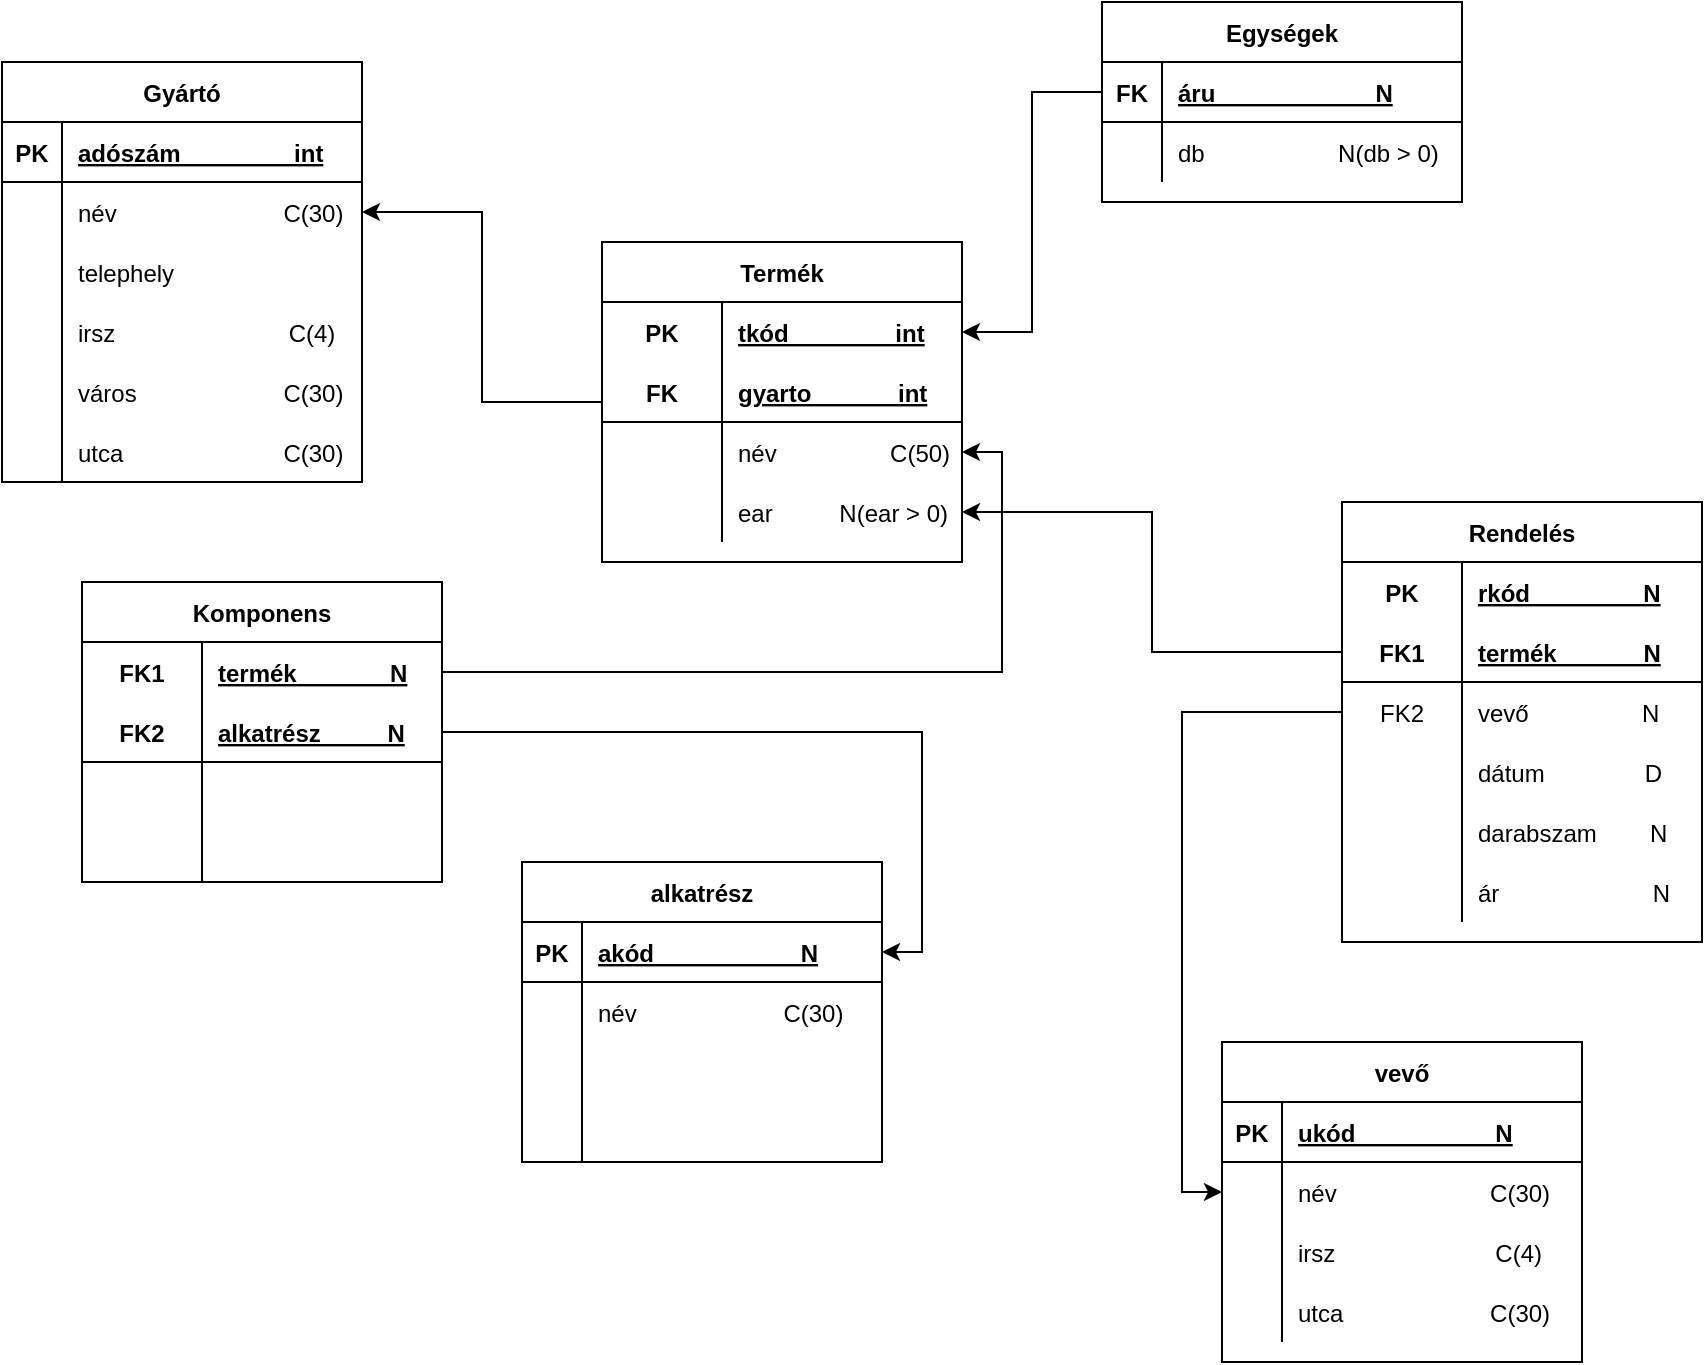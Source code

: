 <mxfile version="20.3.7" type="device"><diagram id="fRKdTu_Y4fe8S0LxyzYd" name="1 oldal"><mxGraphModel dx="1221" dy="654" grid="1" gridSize="10" guides="1" tooltips="1" connect="1" arrows="1" fold="1" page="1" pageScale="1" pageWidth="827" pageHeight="1169" math="0" shadow="0"><root><mxCell id="0"/><mxCell id="1" parent="0"/><mxCell id="YbWFM3mJdjPMVkscQBOt-81" style="edgeStyle=orthogonalEdgeStyle;rounded=0;orthogonalLoop=1;jettySize=auto;html=1;entryX=1;entryY=0.5;entryDx=0;entryDy=0;" edge="1" parent="1" source="YbWFM3mJdjPMVkscQBOt-14" target="YbWFM3mJdjPMVkscQBOt-60"><mxGeometry relative="1" as="geometry"/></mxCell><mxCell id="YbWFM3mJdjPMVkscQBOt-14" value="Termék" style="shape=table;startSize=30;container=1;collapsible=1;childLayout=tableLayout;fixedRows=1;rowLines=0;fontStyle=1;align=center;resizeLast=1;" vertex="1" parent="1"><mxGeometry x="380" y="160" width="180" height="160" as="geometry"/></mxCell><mxCell id="YbWFM3mJdjPMVkscQBOt-15" value="" style="shape=tableRow;horizontal=0;startSize=0;swimlaneHead=0;swimlaneBody=0;fillColor=none;collapsible=0;dropTarget=0;points=[[0,0.5],[1,0.5]];portConstraint=eastwest;top=0;left=0;right=0;bottom=0;" vertex="1" parent="YbWFM3mJdjPMVkscQBOt-14"><mxGeometry y="30" width="180" height="30" as="geometry"/></mxCell><mxCell id="YbWFM3mJdjPMVkscQBOt-16" value="PK" style="shape=partialRectangle;connectable=0;fillColor=none;top=0;left=0;bottom=0;right=0;fontStyle=1;overflow=hidden;" vertex="1" parent="YbWFM3mJdjPMVkscQBOt-15"><mxGeometry width="60" height="30" as="geometry"><mxRectangle width="60" height="30" as="alternateBounds"/></mxGeometry></mxCell><mxCell id="YbWFM3mJdjPMVkscQBOt-17" value="tkód                int" style="shape=partialRectangle;connectable=0;fillColor=none;top=0;left=0;bottom=0;right=0;align=left;spacingLeft=6;fontStyle=5;overflow=hidden;" vertex="1" parent="YbWFM3mJdjPMVkscQBOt-15"><mxGeometry x="60" width="120" height="30" as="geometry"><mxRectangle width="120" height="30" as="alternateBounds"/></mxGeometry></mxCell><mxCell id="YbWFM3mJdjPMVkscQBOt-18" value="" style="shape=tableRow;horizontal=0;startSize=0;swimlaneHead=0;swimlaneBody=0;fillColor=none;collapsible=0;dropTarget=0;points=[[0,0.5],[1,0.5]];portConstraint=eastwest;top=0;left=0;right=0;bottom=1;" vertex="1" parent="YbWFM3mJdjPMVkscQBOt-14"><mxGeometry y="60" width="180" height="30" as="geometry"/></mxCell><mxCell id="YbWFM3mJdjPMVkscQBOt-19" value="FK" style="shape=partialRectangle;connectable=0;fillColor=none;top=0;left=0;bottom=0;right=0;fontStyle=1;overflow=hidden;" vertex="1" parent="YbWFM3mJdjPMVkscQBOt-18"><mxGeometry width="60" height="30" as="geometry"><mxRectangle width="60" height="30" as="alternateBounds"/></mxGeometry></mxCell><mxCell id="YbWFM3mJdjPMVkscQBOt-20" value="gyarto             int" style="shape=partialRectangle;connectable=0;fillColor=none;top=0;left=0;bottom=0;right=0;align=left;spacingLeft=6;fontStyle=5;overflow=hidden;" vertex="1" parent="YbWFM3mJdjPMVkscQBOt-18"><mxGeometry x="60" width="120" height="30" as="geometry"><mxRectangle width="120" height="30" as="alternateBounds"/></mxGeometry></mxCell><mxCell id="YbWFM3mJdjPMVkscQBOt-21" value="" style="shape=tableRow;horizontal=0;startSize=0;swimlaneHead=0;swimlaneBody=0;fillColor=none;collapsible=0;dropTarget=0;points=[[0,0.5],[1,0.5]];portConstraint=eastwest;top=0;left=0;right=0;bottom=0;" vertex="1" parent="YbWFM3mJdjPMVkscQBOt-14"><mxGeometry y="90" width="180" height="30" as="geometry"/></mxCell><mxCell id="YbWFM3mJdjPMVkscQBOt-22" value="" style="shape=partialRectangle;connectable=0;fillColor=none;top=0;left=0;bottom=0;right=0;editable=1;overflow=hidden;" vertex="1" parent="YbWFM3mJdjPMVkscQBOt-21"><mxGeometry width="60" height="30" as="geometry"><mxRectangle width="60" height="30" as="alternateBounds"/></mxGeometry></mxCell><mxCell id="YbWFM3mJdjPMVkscQBOt-23" value="név                 C(50)" style="shape=partialRectangle;connectable=0;fillColor=none;top=0;left=0;bottom=0;right=0;align=left;spacingLeft=6;overflow=hidden;" vertex="1" parent="YbWFM3mJdjPMVkscQBOt-21"><mxGeometry x="60" width="120" height="30" as="geometry"><mxRectangle width="120" height="30" as="alternateBounds"/></mxGeometry></mxCell><mxCell id="YbWFM3mJdjPMVkscQBOt-24" value="" style="shape=tableRow;horizontal=0;startSize=0;swimlaneHead=0;swimlaneBody=0;fillColor=none;collapsible=0;dropTarget=0;points=[[0,0.5],[1,0.5]];portConstraint=eastwest;top=0;left=0;right=0;bottom=0;" vertex="1" parent="YbWFM3mJdjPMVkscQBOt-14"><mxGeometry y="120" width="180" height="30" as="geometry"/></mxCell><mxCell id="YbWFM3mJdjPMVkscQBOt-25" value="" style="shape=partialRectangle;connectable=0;fillColor=none;top=0;left=0;bottom=0;right=0;editable=1;overflow=hidden;" vertex="1" parent="YbWFM3mJdjPMVkscQBOt-24"><mxGeometry width="60" height="30" as="geometry"><mxRectangle width="60" height="30" as="alternateBounds"/></mxGeometry></mxCell><mxCell id="YbWFM3mJdjPMVkscQBOt-26" value="ear          N(ear &gt; 0)" style="shape=partialRectangle;connectable=0;fillColor=none;top=0;left=0;bottom=0;right=0;align=left;spacingLeft=6;overflow=hidden;" vertex="1" parent="YbWFM3mJdjPMVkscQBOt-24"><mxGeometry x="60" width="120" height="30" as="geometry"><mxRectangle width="120" height="30" as="alternateBounds"/></mxGeometry></mxCell><mxCell id="YbWFM3mJdjPMVkscQBOt-40" value="Egységek" style="shape=table;startSize=30;container=1;collapsible=1;childLayout=tableLayout;fixedRows=1;rowLines=0;fontStyle=1;align=center;resizeLast=1;" vertex="1" parent="1"><mxGeometry x="630" y="40" width="180" height="100" as="geometry"/></mxCell><mxCell id="YbWFM3mJdjPMVkscQBOt-41" value="" style="shape=tableRow;horizontal=0;startSize=0;swimlaneHead=0;swimlaneBody=0;fillColor=none;collapsible=0;dropTarget=0;points=[[0,0.5],[1,0.5]];portConstraint=eastwest;top=0;left=0;right=0;bottom=1;" vertex="1" parent="YbWFM3mJdjPMVkscQBOt-40"><mxGeometry y="30" width="180" height="30" as="geometry"/></mxCell><mxCell id="YbWFM3mJdjPMVkscQBOt-42" value="FK" style="shape=partialRectangle;connectable=0;fillColor=none;top=0;left=0;bottom=0;right=0;fontStyle=1;overflow=hidden;" vertex="1" parent="YbWFM3mJdjPMVkscQBOt-41"><mxGeometry width="30" height="30" as="geometry"><mxRectangle width="30" height="30" as="alternateBounds"/></mxGeometry></mxCell><mxCell id="YbWFM3mJdjPMVkscQBOt-43" value="áru                        N" style="shape=partialRectangle;connectable=0;fillColor=none;top=0;left=0;bottom=0;right=0;align=left;spacingLeft=6;fontStyle=5;overflow=hidden;" vertex="1" parent="YbWFM3mJdjPMVkscQBOt-41"><mxGeometry x="30" width="150" height="30" as="geometry"><mxRectangle width="150" height="30" as="alternateBounds"/></mxGeometry></mxCell><mxCell id="YbWFM3mJdjPMVkscQBOt-44" value="" style="shape=tableRow;horizontal=0;startSize=0;swimlaneHead=0;swimlaneBody=0;fillColor=none;collapsible=0;dropTarget=0;points=[[0,0.5],[1,0.5]];portConstraint=eastwest;top=0;left=0;right=0;bottom=0;" vertex="1" parent="YbWFM3mJdjPMVkscQBOt-40"><mxGeometry y="60" width="180" height="30" as="geometry"/></mxCell><mxCell id="YbWFM3mJdjPMVkscQBOt-45" value="" style="shape=partialRectangle;connectable=0;fillColor=none;top=0;left=0;bottom=0;right=0;editable=1;overflow=hidden;" vertex="1" parent="YbWFM3mJdjPMVkscQBOt-44"><mxGeometry width="30" height="30" as="geometry"><mxRectangle width="30" height="30" as="alternateBounds"/></mxGeometry></mxCell><mxCell id="YbWFM3mJdjPMVkscQBOt-46" value="db                    N(db &gt; 0)" style="shape=partialRectangle;connectable=0;fillColor=none;top=0;left=0;bottom=0;right=0;align=left;spacingLeft=6;overflow=hidden;" vertex="1" parent="YbWFM3mJdjPMVkscQBOt-44"><mxGeometry x="30" width="150" height="30" as="geometry"><mxRectangle width="150" height="30" as="alternateBounds"/></mxGeometry></mxCell><mxCell id="YbWFM3mJdjPMVkscQBOt-55" style="edgeStyle=orthogonalEdgeStyle;rounded=0;orthogonalLoop=1;jettySize=auto;html=1;entryX=1;entryY=0.5;entryDx=0;entryDy=0;" edge="1" parent="1" source="YbWFM3mJdjPMVkscQBOt-41" target="YbWFM3mJdjPMVkscQBOt-15"><mxGeometry relative="1" as="geometry"/></mxCell><mxCell id="YbWFM3mJdjPMVkscQBOt-56" value="Gyártó" style="shape=table;startSize=30;container=1;collapsible=1;childLayout=tableLayout;fixedRows=1;rowLines=0;fontStyle=1;align=center;resizeLast=1;" vertex="1" parent="1"><mxGeometry x="80" y="70" width="180" height="210" as="geometry"/></mxCell><mxCell id="YbWFM3mJdjPMVkscQBOt-57" value="" style="shape=tableRow;horizontal=0;startSize=0;swimlaneHead=0;swimlaneBody=0;fillColor=none;collapsible=0;dropTarget=0;points=[[0,0.5],[1,0.5]];portConstraint=eastwest;top=0;left=0;right=0;bottom=1;" vertex="1" parent="YbWFM3mJdjPMVkscQBOt-56"><mxGeometry y="30" width="180" height="30" as="geometry"/></mxCell><mxCell id="YbWFM3mJdjPMVkscQBOt-58" value="PK" style="shape=partialRectangle;connectable=0;fillColor=none;top=0;left=0;bottom=0;right=0;fontStyle=1;overflow=hidden;" vertex="1" parent="YbWFM3mJdjPMVkscQBOt-57"><mxGeometry width="30" height="30" as="geometry"><mxRectangle width="30" height="30" as="alternateBounds"/></mxGeometry></mxCell><mxCell id="YbWFM3mJdjPMVkscQBOt-59" value="adószám                 int" style="shape=partialRectangle;connectable=0;fillColor=none;top=0;left=0;bottom=0;right=0;align=left;spacingLeft=6;fontStyle=5;overflow=hidden;" vertex="1" parent="YbWFM3mJdjPMVkscQBOt-57"><mxGeometry x="30" width="150" height="30" as="geometry"><mxRectangle width="150" height="30" as="alternateBounds"/></mxGeometry></mxCell><mxCell id="YbWFM3mJdjPMVkscQBOt-60" value="" style="shape=tableRow;horizontal=0;startSize=0;swimlaneHead=0;swimlaneBody=0;fillColor=none;collapsible=0;dropTarget=0;points=[[0,0.5],[1,0.5]];portConstraint=eastwest;top=0;left=0;right=0;bottom=0;" vertex="1" parent="YbWFM3mJdjPMVkscQBOt-56"><mxGeometry y="60" width="180" height="30" as="geometry"/></mxCell><mxCell id="YbWFM3mJdjPMVkscQBOt-61" value="" style="shape=partialRectangle;connectable=0;fillColor=none;top=0;left=0;bottom=0;right=0;editable=1;overflow=hidden;" vertex="1" parent="YbWFM3mJdjPMVkscQBOt-60"><mxGeometry width="30" height="30" as="geometry"><mxRectangle width="30" height="30" as="alternateBounds"/></mxGeometry></mxCell><mxCell id="YbWFM3mJdjPMVkscQBOt-62" value="név                         C(30)" style="shape=partialRectangle;connectable=0;fillColor=none;top=0;left=0;bottom=0;right=0;align=left;spacingLeft=6;overflow=hidden;" vertex="1" parent="YbWFM3mJdjPMVkscQBOt-60"><mxGeometry x="30" width="150" height="30" as="geometry"><mxRectangle width="150" height="30" as="alternateBounds"/></mxGeometry></mxCell><mxCell id="YbWFM3mJdjPMVkscQBOt-63" value="" style="shape=tableRow;horizontal=0;startSize=0;swimlaneHead=0;swimlaneBody=0;fillColor=none;collapsible=0;dropTarget=0;points=[[0,0.5],[1,0.5]];portConstraint=eastwest;top=0;left=0;right=0;bottom=0;" vertex="1" parent="YbWFM3mJdjPMVkscQBOt-56"><mxGeometry y="90" width="180" height="30" as="geometry"/></mxCell><mxCell id="YbWFM3mJdjPMVkscQBOt-64" value="" style="shape=partialRectangle;connectable=0;fillColor=none;top=0;left=0;bottom=0;right=0;editable=1;overflow=hidden;" vertex="1" parent="YbWFM3mJdjPMVkscQBOt-63"><mxGeometry width="30" height="30" as="geometry"><mxRectangle width="30" height="30" as="alternateBounds"/></mxGeometry></mxCell><mxCell id="YbWFM3mJdjPMVkscQBOt-65" value="telephely" style="shape=partialRectangle;connectable=0;fillColor=none;top=0;left=0;bottom=0;right=0;align=left;spacingLeft=6;overflow=hidden;" vertex="1" parent="YbWFM3mJdjPMVkscQBOt-63"><mxGeometry x="30" width="150" height="30" as="geometry"><mxRectangle width="150" height="30" as="alternateBounds"/></mxGeometry></mxCell><mxCell id="YbWFM3mJdjPMVkscQBOt-66" value="" style="shape=tableRow;horizontal=0;startSize=0;swimlaneHead=0;swimlaneBody=0;fillColor=none;collapsible=0;dropTarget=0;points=[[0,0.5],[1,0.5]];portConstraint=eastwest;top=0;left=0;right=0;bottom=0;" vertex="1" parent="YbWFM3mJdjPMVkscQBOt-56"><mxGeometry y="120" width="180" height="30" as="geometry"/></mxCell><mxCell id="YbWFM3mJdjPMVkscQBOt-67" value="" style="shape=partialRectangle;connectable=0;fillColor=none;top=0;left=0;bottom=0;right=0;editable=1;overflow=hidden;" vertex="1" parent="YbWFM3mJdjPMVkscQBOt-66"><mxGeometry width="30" height="30" as="geometry"><mxRectangle width="30" height="30" as="alternateBounds"/></mxGeometry></mxCell><mxCell id="YbWFM3mJdjPMVkscQBOt-68" value="irsz                          C(4)" style="shape=partialRectangle;connectable=0;fillColor=none;top=0;left=0;bottom=0;right=0;align=left;spacingLeft=6;overflow=hidden;" vertex="1" parent="YbWFM3mJdjPMVkscQBOt-66"><mxGeometry x="30" width="150" height="30" as="geometry"><mxRectangle width="150" height="30" as="alternateBounds"/></mxGeometry></mxCell><mxCell id="YbWFM3mJdjPMVkscQBOt-74" value="" style="shape=tableRow;horizontal=0;startSize=0;swimlaneHead=0;swimlaneBody=0;fillColor=none;collapsible=0;dropTarget=0;points=[[0,0.5],[1,0.5]];portConstraint=eastwest;top=0;left=0;right=0;bottom=0;" vertex="1" parent="YbWFM3mJdjPMVkscQBOt-56"><mxGeometry y="150" width="180" height="30" as="geometry"/></mxCell><mxCell id="YbWFM3mJdjPMVkscQBOt-75" value="" style="shape=partialRectangle;connectable=0;fillColor=none;top=0;left=0;bottom=0;right=0;editable=1;overflow=hidden;" vertex="1" parent="YbWFM3mJdjPMVkscQBOt-74"><mxGeometry width="30" height="30" as="geometry"><mxRectangle width="30" height="30" as="alternateBounds"/></mxGeometry></mxCell><mxCell id="YbWFM3mJdjPMVkscQBOt-76" value="város                      C(30)" style="shape=partialRectangle;connectable=0;fillColor=none;top=0;left=0;bottom=0;right=0;align=left;spacingLeft=6;overflow=hidden;" vertex="1" parent="YbWFM3mJdjPMVkscQBOt-74"><mxGeometry x="30" width="150" height="30" as="geometry"><mxRectangle width="150" height="30" as="alternateBounds"/></mxGeometry></mxCell><mxCell id="YbWFM3mJdjPMVkscQBOt-78" value="" style="shape=tableRow;horizontal=0;startSize=0;swimlaneHead=0;swimlaneBody=0;fillColor=none;collapsible=0;dropTarget=0;points=[[0,0.5],[1,0.5]];portConstraint=eastwest;top=0;left=0;right=0;bottom=0;" vertex="1" parent="YbWFM3mJdjPMVkscQBOt-56"><mxGeometry y="180" width="180" height="30" as="geometry"/></mxCell><mxCell id="YbWFM3mJdjPMVkscQBOt-79" value="" style="shape=partialRectangle;connectable=0;fillColor=none;top=0;left=0;bottom=0;right=0;editable=1;overflow=hidden;" vertex="1" parent="YbWFM3mJdjPMVkscQBOt-78"><mxGeometry width="30" height="30" as="geometry"><mxRectangle width="30" height="30" as="alternateBounds"/></mxGeometry></mxCell><mxCell id="YbWFM3mJdjPMVkscQBOt-80" value="utca                        C(30)" style="shape=partialRectangle;connectable=0;fillColor=none;top=0;left=0;bottom=0;right=0;align=left;spacingLeft=6;overflow=hidden;" vertex="1" parent="YbWFM3mJdjPMVkscQBOt-78"><mxGeometry x="30" width="150" height="30" as="geometry"><mxRectangle width="150" height="30" as="alternateBounds"/></mxGeometry></mxCell><mxCell id="YbWFM3mJdjPMVkscQBOt-82" value="Rendelés" style="shape=table;startSize=30;container=1;collapsible=1;childLayout=tableLayout;fixedRows=1;rowLines=0;fontStyle=1;align=center;resizeLast=1;" vertex="1" parent="1"><mxGeometry x="750" y="290" width="180" height="220" as="geometry"/></mxCell><mxCell id="YbWFM3mJdjPMVkscQBOt-83" value="" style="shape=tableRow;horizontal=0;startSize=0;swimlaneHead=0;swimlaneBody=0;fillColor=none;collapsible=0;dropTarget=0;points=[[0,0.5],[1,0.5]];portConstraint=eastwest;top=0;left=0;right=0;bottom=0;" vertex="1" parent="YbWFM3mJdjPMVkscQBOt-82"><mxGeometry y="30" width="180" height="30" as="geometry"/></mxCell><mxCell id="YbWFM3mJdjPMVkscQBOt-84" value="PK" style="shape=partialRectangle;connectable=0;fillColor=none;top=0;left=0;bottom=0;right=0;fontStyle=1;overflow=hidden;" vertex="1" parent="YbWFM3mJdjPMVkscQBOt-83"><mxGeometry width="60" height="30" as="geometry"><mxRectangle width="60" height="30" as="alternateBounds"/></mxGeometry></mxCell><mxCell id="YbWFM3mJdjPMVkscQBOt-85" value="rkód                 N" style="shape=partialRectangle;connectable=0;fillColor=none;top=0;left=0;bottom=0;right=0;align=left;spacingLeft=6;fontStyle=5;overflow=hidden;" vertex="1" parent="YbWFM3mJdjPMVkscQBOt-83"><mxGeometry x="60" width="120" height="30" as="geometry"><mxRectangle width="120" height="30" as="alternateBounds"/></mxGeometry></mxCell><mxCell id="YbWFM3mJdjPMVkscQBOt-86" value="" style="shape=tableRow;horizontal=0;startSize=0;swimlaneHead=0;swimlaneBody=0;fillColor=none;collapsible=0;dropTarget=0;points=[[0,0.5],[1,0.5]];portConstraint=eastwest;top=0;left=0;right=0;bottom=1;" vertex="1" parent="YbWFM3mJdjPMVkscQBOt-82"><mxGeometry y="60" width="180" height="30" as="geometry"/></mxCell><mxCell id="YbWFM3mJdjPMVkscQBOt-87" value="FK1" style="shape=partialRectangle;connectable=0;fillColor=none;top=0;left=0;bottom=0;right=0;fontStyle=1;overflow=hidden;" vertex="1" parent="YbWFM3mJdjPMVkscQBOt-86"><mxGeometry width="60" height="30" as="geometry"><mxRectangle width="60" height="30" as="alternateBounds"/></mxGeometry></mxCell><mxCell id="YbWFM3mJdjPMVkscQBOt-88" value="termék             N" style="shape=partialRectangle;connectable=0;fillColor=none;top=0;left=0;bottom=0;right=0;align=left;spacingLeft=6;fontStyle=5;overflow=hidden;" vertex="1" parent="YbWFM3mJdjPMVkscQBOt-86"><mxGeometry x="60" width="120" height="30" as="geometry"><mxRectangle width="120" height="30" as="alternateBounds"/></mxGeometry></mxCell><mxCell id="YbWFM3mJdjPMVkscQBOt-96" value="" style="shape=tableRow;horizontal=0;startSize=0;swimlaneHead=0;swimlaneBody=0;fillColor=none;collapsible=0;dropTarget=0;points=[[0,0.5],[1,0.5]];portConstraint=eastwest;top=0;left=0;right=0;bottom=0;" vertex="1" parent="YbWFM3mJdjPMVkscQBOt-82"><mxGeometry y="90" width="180" height="30" as="geometry"/></mxCell><mxCell id="YbWFM3mJdjPMVkscQBOt-97" value="FK2" style="shape=partialRectangle;connectable=0;fillColor=none;top=0;left=0;bottom=0;right=0;fontStyle=0;overflow=hidden;" vertex="1" parent="YbWFM3mJdjPMVkscQBOt-96"><mxGeometry width="60" height="30" as="geometry"><mxRectangle width="60" height="30" as="alternateBounds"/></mxGeometry></mxCell><mxCell id="YbWFM3mJdjPMVkscQBOt-98" value="vevő                 N" style="shape=partialRectangle;connectable=0;fillColor=none;top=0;left=0;bottom=0;right=0;align=left;spacingLeft=6;fontStyle=0;overflow=hidden;" vertex="1" parent="YbWFM3mJdjPMVkscQBOt-96"><mxGeometry x="60" width="120" height="30" as="geometry"><mxRectangle width="120" height="30" as="alternateBounds"/></mxGeometry></mxCell><mxCell id="YbWFM3mJdjPMVkscQBOt-89" value="" style="shape=tableRow;horizontal=0;startSize=0;swimlaneHead=0;swimlaneBody=0;fillColor=none;collapsible=0;dropTarget=0;points=[[0,0.5],[1,0.5]];portConstraint=eastwest;top=0;left=0;right=0;bottom=0;" vertex="1" parent="YbWFM3mJdjPMVkscQBOt-82"><mxGeometry y="120" width="180" height="30" as="geometry"/></mxCell><mxCell id="YbWFM3mJdjPMVkscQBOt-90" value="" style="shape=partialRectangle;connectable=0;fillColor=none;top=0;left=0;bottom=0;right=0;editable=1;overflow=hidden;" vertex="1" parent="YbWFM3mJdjPMVkscQBOt-89"><mxGeometry width="60" height="30" as="geometry"><mxRectangle width="60" height="30" as="alternateBounds"/></mxGeometry></mxCell><mxCell id="YbWFM3mJdjPMVkscQBOt-91" value="dátum               D" style="shape=partialRectangle;connectable=0;fillColor=none;top=0;left=0;bottom=0;right=0;align=left;spacingLeft=6;overflow=hidden;" vertex="1" parent="YbWFM3mJdjPMVkscQBOt-89"><mxGeometry x="60" width="120" height="30" as="geometry"><mxRectangle width="120" height="30" as="alternateBounds"/></mxGeometry></mxCell><mxCell id="YbWFM3mJdjPMVkscQBOt-92" value="" style="shape=tableRow;horizontal=0;startSize=0;swimlaneHead=0;swimlaneBody=0;fillColor=none;collapsible=0;dropTarget=0;points=[[0,0.5],[1,0.5]];portConstraint=eastwest;top=0;left=0;right=0;bottom=0;" vertex="1" parent="YbWFM3mJdjPMVkscQBOt-82"><mxGeometry y="150" width="180" height="30" as="geometry"/></mxCell><mxCell id="YbWFM3mJdjPMVkscQBOt-93" value="" style="shape=partialRectangle;connectable=0;fillColor=none;top=0;left=0;bottom=0;right=0;editable=1;overflow=hidden;" vertex="1" parent="YbWFM3mJdjPMVkscQBOt-92"><mxGeometry width="60" height="30" as="geometry"><mxRectangle width="60" height="30" as="alternateBounds"/></mxGeometry></mxCell><mxCell id="YbWFM3mJdjPMVkscQBOt-94" value="darabszam        N" style="shape=partialRectangle;connectable=0;fillColor=none;top=0;left=0;bottom=0;right=0;align=left;spacingLeft=6;overflow=hidden;" vertex="1" parent="YbWFM3mJdjPMVkscQBOt-92"><mxGeometry x="60" width="120" height="30" as="geometry"><mxRectangle width="120" height="30" as="alternateBounds"/></mxGeometry></mxCell><mxCell id="YbWFM3mJdjPMVkscQBOt-100" value="" style="shape=tableRow;horizontal=0;startSize=0;swimlaneHead=0;swimlaneBody=0;fillColor=none;collapsible=0;dropTarget=0;points=[[0,0.5],[1,0.5]];portConstraint=eastwest;top=0;left=0;right=0;bottom=0;" vertex="1" parent="YbWFM3mJdjPMVkscQBOt-82"><mxGeometry y="180" width="180" height="30" as="geometry"/></mxCell><mxCell id="YbWFM3mJdjPMVkscQBOt-101" value="" style="shape=partialRectangle;connectable=0;fillColor=none;top=0;left=0;bottom=0;right=0;editable=1;overflow=hidden;" vertex="1" parent="YbWFM3mJdjPMVkscQBOt-100"><mxGeometry width="60" height="30" as="geometry"><mxRectangle width="60" height="30" as="alternateBounds"/></mxGeometry></mxCell><mxCell id="YbWFM3mJdjPMVkscQBOt-102" value="ár                       N" style="shape=partialRectangle;connectable=0;fillColor=none;top=0;left=0;bottom=0;right=0;align=left;spacingLeft=6;overflow=hidden;" vertex="1" parent="YbWFM3mJdjPMVkscQBOt-100"><mxGeometry x="60" width="120" height="30" as="geometry"><mxRectangle width="120" height="30" as="alternateBounds"/></mxGeometry></mxCell><mxCell id="YbWFM3mJdjPMVkscQBOt-103" style="edgeStyle=orthogonalEdgeStyle;rounded=0;orthogonalLoop=1;jettySize=auto;html=1;entryX=1;entryY=0.5;entryDx=0;entryDy=0;" edge="1" parent="1" source="YbWFM3mJdjPMVkscQBOt-86" target="YbWFM3mJdjPMVkscQBOt-24"><mxGeometry relative="1" as="geometry"/></mxCell><mxCell id="YbWFM3mJdjPMVkscQBOt-104" value="vevő" style="shape=table;startSize=30;container=1;collapsible=1;childLayout=tableLayout;fixedRows=1;rowLines=0;fontStyle=1;align=center;resizeLast=1;" vertex="1" parent="1"><mxGeometry x="690" y="560" width="180" height="160" as="geometry"/></mxCell><mxCell id="YbWFM3mJdjPMVkscQBOt-105" value="" style="shape=tableRow;horizontal=0;startSize=0;swimlaneHead=0;swimlaneBody=0;fillColor=none;collapsible=0;dropTarget=0;points=[[0,0.5],[1,0.5]];portConstraint=eastwest;top=0;left=0;right=0;bottom=1;" vertex="1" parent="YbWFM3mJdjPMVkscQBOt-104"><mxGeometry y="30" width="180" height="30" as="geometry"/></mxCell><mxCell id="YbWFM3mJdjPMVkscQBOt-106" value="PK" style="shape=partialRectangle;connectable=0;fillColor=none;top=0;left=0;bottom=0;right=0;fontStyle=1;overflow=hidden;" vertex="1" parent="YbWFM3mJdjPMVkscQBOt-105"><mxGeometry width="30" height="30" as="geometry"><mxRectangle width="30" height="30" as="alternateBounds"/></mxGeometry></mxCell><mxCell id="YbWFM3mJdjPMVkscQBOt-107" value="ukód                     N" style="shape=partialRectangle;connectable=0;fillColor=none;top=0;left=0;bottom=0;right=0;align=left;spacingLeft=6;fontStyle=5;overflow=hidden;" vertex="1" parent="YbWFM3mJdjPMVkscQBOt-105"><mxGeometry x="30" width="150" height="30" as="geometry"><mxRectangle width="150" height="30" as="alternateBounds"/></mxGeometry></mxCell><mxCell id="YbWFM3mJdjPMVkscQBOt-108" value="" style="shape=tableRow;horizontal=0;startSize=0;swimlaneHead=0;swimlaneBody=0;fillColor=none;collapsible=0;dropTarget=0;points=[[0,0.5],[1,0.5]];portConstraint=eastwest;top=0;left=0;right=0;bottom=0;" vertex="1" parent="YbWFM3mJdjPMVkscQBOt-104"><mxGeometry y="60" width="180" height="30" as="geometry"/></mxCell><mxCell id="YbWFM3mJdjPMVkscQBOt-109" value="" style="shape=partialRectangle;connectable=0;fillColor=none;top=0;left=0;bottom=0;right=0;editable=1;overflow=hidden;" vertex="1" parent="YbWFM3mJdjPMVkscQBOt-108"><mxGeometry width="30" height="30" as="geometry"><mxRectangle width="30" height="30" as="alternateBounds"/></mxGeometry></mxCell><mxCell id="YbWFM3mJdjPMVkscQBOt-110" value="név                       C(30)" style="shape=partialRectangle;connectable=0;fillColor=none;top=0;left=0;bottom=0;right=0;align=left;spacingLeft=6;overflow=hidden;" vertex="1" parent="YbWFM3mJdjPMVkscQBOt-108"><mxGeometry x="30" width="150" height="30" as="geometry"><mxRectangle width="150" height="30" as="alternateBounds"/></mxGeometry></mxCell><mxCell id="YbWFM3mJdjPMVkscQBOt-111" value="" style="shape=tableRow;horizontal=0;startSize=0;swimlaneHead=0;swimlaneBody=0;fillColor=none;collapsible=0;dropTarget=0;points=[[0,0.5],[1,0.5]];portConstraint=eastwest;top=0;left=0;right=0;bottom=0;" vertex="1" parent="YbWFM3mJdjPMVkscQBOt-104"><mxGeometry y="90" width="180" height="30" as="geometry"/></mxCell><mxCell id="YbWFM3mJdjPMVkscQBOt-112" value="" style="shape=partialRectangle;connectable=0;fillColor=none;top=0;left=0;bottom=0;right=0;editable=1;overflow=hidden;" vertex="1" parent="YbWFM3mJdjPMVkscQBOt-111"><mxGeometry width="30" height="30" as="geometry"><mxRectangle width="30" height="30" as="alternateBounds"/></mxGeometry></mxCell><mxCell id="YbWFM3mJdjPMVkscQBOt-113" value="irsz                        C(4)" style="shape=partialRectangle;connectable=0;fillColor=none;top=0;left=0;bottom=0;right=0;align=left;spacingLeft=6;overflow=hidden;" vertex="1" parent="YbWFM3mJdjPMVkscQBOt-111"><mxGeometry x="30" width="150" height="30" as="geometry"><mxRectangle width="150" height="30" as="alternateBounds"/></mxGeometry></mxCell><mxCell id="YbWFM3mJdjPMVkscQBOt-114" value="" style="shape=tableRow;horizontal=0;startSize=0;swimlaneHead=0;swimlaneBody=0;fillColor=none;collapsible=0;dropTarget=0;points=[[0,0.5],[1,0.5]];portConstraint=eastwest;top=0;left=0;right=0;bottom=0;" vertex="1" parent="YbWFM3mJdjPMVkscQBOt-104"><mxGeometry y="120" width="180" height="30" as="geometry"/></mxCell><mxCell id="YbWFM3mJdjPMVkscQBOt-115" value="" style="shape=partialRectangle;connectable=0;fillColor=none;top=0;left=0;bottom=0;right=0;editable=1;overflow=hidden;" vertex="1" parent="YbWFM3mJdjPMVkscQBOt-114"><mxGeometry width="30" height="30" as="geometry"><mxRectangle width="30" height="30" as="alternateBounds"/></mxGeometry></mxCell><mxCell id="YbWFM3mJdjPMVkscQBOt-116" value="utca                      C(30)" style="shape=partialRectangle;connectable=0;fillColor=none;top=0;left=0;bottom=0;right=0;align=left;spacingLeft=6;overflow=hidden;" vertex="1" parent="YbWFM3mJdjPMVkscQBOt-114"><mxGeometry x="30" width="150" height="30" as="geometry"><mxRectangle width="150" height="30" as="alternateBounds"/></mxGeometry></mxCell><mxCell id="YbWFM3mJdjPMVkscQBOt-117" style="edgeStyle=orthogonalEdgeStyle;rounded=0;orthogonalLoop=1;jettySize=auto;html=1;entryX=0;entryY=0.5;entryDx=0;entryDy=0;" edge="1" parent="1" source="YbWFM3mJdjPMVkscQBOt-96" target="YbWFM3mJdjPMVkscQBOt-108"><mxGeometry relative="1" as="geometry"/></mxCell><mxCell id="YbWFM3mJdjPMVkscQBOt-118" value="alkatrész" style="shape=table;startSize=30;container=1;collapsible=1;childLayout=tableLayout;fixedRows=1;rowLines=0;fontStyle=1;align=center;resizeLast=1;" vertex="1" parent="1"><mxGeometry x="340" y="470" width="180" height="150" as="geometry"/></mxCell><mxCell id="YbWFM3mJdjPMVkscQBOt-119" value="" style="shape=tableRow;horizontal=0;startSize=0;swimlaneHead=0;swimlaneBody=0;fillColor=none;collapsible=0;dropTarget=0;points=[[0,0.5],[1,0.5]];portConstraint=eastwest;top=0;left=0;right=0;bottom=1;" vertex="1" parent="YbWFM3mJdjPMVkscQBOt-118"><mxGeometry y="30" width="180" height="30" as="geometry"/></mxCell><mxCell id="YbWFM3mJdjPMVkscQBOt-120" value="PK" style="shape=partialRectangle;connectable=0;fillColor=none;top=0;left=0;bottom=0;right=0;fontStyle=1;overflow=hidden;" vertex="1" parent="YbWFM3mJdjPMVkscQBOt-119"><mxGeometry width="30" height="30" as="geometry"><mxRectangle width="30" height="30" as="alternateBounds"/></mxGeometry></mxCell><mxCell id="YbWFM3mJdjPMVkscQBOt-121" value="akód                      N" style="shape=partialRectangle;connectable=0;fillColor=none;top=0;left=0;bottom=0;right=0;align=left;spacingLeft=6;fontStyle=5;overflow=hidden;" vertex="1" parent="YbWFM3mJdjPMVkscQBOt-119"><mxGeometry x="30" width="150" height="30" as="geometry"><mxRectangle width="150" height="30" as="alternateBounds"/></mxGeometry></mxCell><mxCell id="YbWFM3mJdjPMVkscQBOt-122" value="" style="shape=tableRow;horizontal=0;startSize=0;swimlaneHead=0;swimlaneBody=0;fillColor=none;collapsible=0;dropTarget=0;points=[[0,0.5],[1,0.5]];portConstraint=eastwest;top=0;left=0;right=0;bottom=0;" vertex="1" parent="YbWFM3mJdjPMVkscQBOt-118"><mxGeometry y="60" width="180" height="30" as="geometry"/></mxCell><mxCell id="YbWFM3mJdjPMVkscQBOt-123" value="" style="shape=partialRectangle;connectable=0;fillColor=none;top=0;left=0;bottom=0;right=0;editable=1;overflow=hidden;" vertex="1" parent="YbWFM3mJdjPMVkscQBOt-122"><mxGeometry width="30" height="30" as="geometry"><mxRectangle width="30" height="30" as="alternateBounds"/></mxGeometry></mxCell><mxCell id="YbWFM3mJdjPMVkscQBOt-124" value="név                      C(30)" style="shape=partialRectangle;connectable=0;fillColor=none;top=0;left=0;bottom=0;right=0;align=left;spacingLeft=6;overflow=hidden;" vertex="1" parent="YbWFM3mJdjPMVkscQBOt-122"><mxGeometry x="30" width="150" height="30" as="geometry"><mxRectangle width="150" height="30" as="alternateBounds"/></mxGeometry></mxCell><mxCell id="YbWFM3mJdjPMVkscQBOt-125" value="" style="shape=tableRow;horizontal=0;startSize=0;swimlaneHead=0;swimlaneBody=0;fillColor=none;collapsible=0;dropTarget=0;points=[[0,0.5],[1,0.5]];portConstraint=eastwest;top=0;left=0;right=0;bottom=0;" vertex="1" parent="YbWFM3mJdjPMVkscQBOt-118"><mxGeometry y="90" width="180" height="30" as="geometry"/></mxCell><mxCell id="YbWFM3mJdjPMVkscQBOt-126" value="" style="shape=partialRectangle;connectable=0;fillColor=none;top=0;left=0;bottom=0;right=0;editable=1;overflow=hidden;" vertex="1" parent="YbWFM3mJdjPMVkscQBOt-125"><mxGeometry width="30" height="30" as="geometry"><mxRectangle width="30" height="30" as="alternateBounds"/></mxGeometry></mxCell><mxCell id="YbWFM3mJdjPMVkscQBOt-127" value="" style="shape=partialRectangle;connectable=0;fillColor=none;top=0;left=0;bottom=0;right=0;align=left;spacingLeft=6;overflow=hidden;" vertex="1" parent="YbWFM3mJdjPMVkscQBOt-125"><mxGeometry x="30" width="150" height="30" as="geometry"><mxRectangle width="150" height="30" as="alternateBounds"/></mxGeometry></mxCell><mxCell id="YbWFM3mJdjPMVkscQBOt-128" value="" style="shape=tableRow;horizontal=0;startSize=0;swimlaneHead=0;swimlaneBody=0;fillColor=none;collapsible=0;dropTarget=0;points=[[0,0.5],[1,0.5]];portConstraint=eastwest;top=0;left=0;right=0;bottom=0;" vertex="1" parent="YbWFM3mJdjPMVkscQBOt-118"><mxGeometry y="120" width="180" height="30" as="geometry"/></mxCell><mxCell id="YbWFM3mJdjPMVkscQBOt-129" value="" style="shape=partialRectangle;connectable=0;fillColor=none;top=0;left=0;bottom=0;right=0;editable=1;overflow=hidden;" vertex="1" parent="YbWFM3mJdjPMVkscQBOt-128"><mxGeometry width="30" height="30" as="geometry"><mxRectangle width="30" height="30" as="alternateBounds"/></mxGeometry></mxCell><mxCell id="YbWFM3mJdjPMVkscQBOt-130" value="" style="shape=partialRectangle;connectable=0;fillColor=none;top=0;left=0;bottom=0;right=0;align=left;spacingLeft=6;overflow=hidden;" vertex="1" parent="YbWFM3mJdjPMVkscQBOt-128"><mxGeometry x="30" width="150" height="30" as="geometry"><mxRectangle width="150" height="30" as="alternateBounds"/></mxGeometry></mxCell><mxCell id="YbWFM3mJdjPMVkscQBOt-157" style="edgeStyle=orthogonalEdgeStyle;rounded=0;orthogonalLoop=1;jettySize=auto;html=1;entryX=1;entryY=0.5;entryDx=0;entryDy=0;exitX=1;exitY=0.5;exitDx=0;exitDy=0;" edge="1" parent="1" source="YbWFM3mJdjPMVkscQBOt-148" target="YbWFM3mJdjPMVkscQBOt-119"><mxGeometry relative="1" as="geometry"/></mxCell><mxCell id="YbWFM3mJdjPMVkscQBOt-144" value="Komponens" style="shape=table;startSize=30;container=1;collapsible=1;childLayout=tableLayout;fixedRows=1;rowLines=0;fontStyle=1;align=center;resizeLast=1;" vertex="1" parent="1"><mxGeometry x="120" y="330" width="180" height="150" as="geometry"/></mxCell><mxCell id="YbWFM3mJdjPMVkscQBOt-145" value="" style="shape=tableRow;horizontal=0;startSize=0;swimlaneHead=0;swimlaneBody=0;fillColor=none;collapsible=0;dropTarget=0;points=[[0,0.5],[1,0.5]];portConstraint=eastwest;top=0;left=0;right=0;bottom=0;" vertex="1" parent="YbWFM3mJdjPMVkscQBOt-144"><mxGeometry y="30" width="180" height="30" as="geometry"/></mxCell><mxCell id="YbWFM3mJdjPMVkscQBOt-146" value="FK1" style="shape=partialRectangle;connectable=0;fillColor=none;top=0;left=0;bottom=0;right=0;fontStyle=1;overflow=hidden;" vertex="1" parent="YbWFM3mJdjPMVkscQBOt-145"><mxGeometry width="60" height="30" as="geometry"><mxRectangle width="60" height="30" as="alternateBounds"/></mxGeometry></mxCell><mxCell id="YbWFM3mJdjPMVkscQBOt-147" value="termék              N" style="shape=partialRectangle;connectable=0;fillColor=none;top=0;left=0;bottom=0;right=0;align=left;spacingLeft=6;fontStyle=5;overflow=hidden;" vertex="1" parent="YbWFM3mJdjPMVkscQBOt-145"><mxGeometry x="60" width="120" height="30" as="geometry"><mxRectangle width="120" height="30" as="alternateBounds"/></mxGeometry></mxCell><mxCell id="YbWFM3mJdjPMVkscQBOt-148" value="" style="shape=tableRow;horizontal=0;startSize=0;swimlaneHead=0;swimlaneBody=0;fillColor=none;collapsible=0;dropTarget=0;points=[[0,0.5],[1,0.5]];portConstraint=eastwest;top=0;left=0;right=0;bottom=1;" vertex="1" parent="YbWFM3mJdjPMVkscQBOt-144"><mxGeometry y="60" width="180" height="30" as="geometry"/></mxCell><mxCell id="YbWFM3mJdjPMVkscQBOt-149" value="FK2" style="shape=partialRectangle;connectable=0;fillColor=none;top=0;left=0;bottom=0;right=0;fontStyle=1;overflow=hidden;" vertex="1" parent="YbWFM3mJdjPMVkscQBOt-148"><mxGeometry width="60" height="30" as="geometry"><mxRectangle width="60" height="30" as="alternateBounds"/></mxGeometry></mxCell><mxCell id="YbWFM3mJdjPMVkscQBOt-150" value="alkatrész          N" style="shape=partialRectangle;connectable=0;fillColor=none;top=0;left=0;bottom=0;right=0;align=left;spacingLeft=6;fontStyle=5;overflow=hidden;" vertex="1" parent="YbWFM3mJdjPMVkscQBOt-148"><mxGeometry x="60" width="120" height="30" as="geometry"><mxRectangle width="120" height="30" as="alternateBounds"/></mxGeometry></mxCell><mxCell id="YbWFM3mJdjPMVkscQBOt-151" value="" style="shape=tableRow;horizontal=0;startSize=0;swimlaneHead=0;swimlaneBody=0;fillColor=none;collapsible=0;dropTarget=0;points=[[0,0.5],[1,0.5]];portConstraint=eastwest;top=0;left=0;right=0;bottom=0;" vertex="1" parent="YbWFM3mJdjPMVkscQBOt-144"><mxGeometry y="90" width="180" height="30" as="geometry"/></mxCell><mxCell id="YbWFM3mJdjPMVkscQBOt-152" value="" style="shape=partialRectangle;connectable=0;fillColor=none;top=0;left=0;bottom=0;right=0;editable=1;overflow=hidden;" vertex="1" parent="YbWFM3mJdjPMVkscQBOt-151"><mxGeometry width="60" height="30" as="geometry"><mxRectangle width="60" height="30" as="alternateBounds"/></mxGeometry></mxCell><mxCell id="YbWFM3mJdjPMVkscQBOt-153" value="" style="shape=partialRectangle;connectable=0;fillColor=none;top=0;left=0;bottom=0;right=0;align=left;spacingLeft=6;overflow=hidden;" vertex="1" parent="YbWFM3mJdjPMVkscQBOt-151"><mxGeometry x="60" width="120" height="30" as="geometry"><mxRectangle width="120" height="30" as="alternateBounds"/></mxGeometry></mxCell><mxCell id="YbWFM3mJdjPMVkscQBOt-154" value="" style="shape=tableRow;horizontal=0;startSize=0;swimlaneHead=0;swimlaneBody=0;fillColor=none;collapsible=0;dropTarget=0;points=[[0,0.5],[1,0.5]];portConstraint=eastwest;top=0;left=0;right=0;bottom=0;" vertex="1" parent="YbWFM3mJdjPMVkscQBOt-144"><mxGeometry y="120" width="180" height="30" as="geometry"/></mxCell><mxCell id="YbWFM3mJdjPMVkscQBOt-155" value="" style="shape=partialRectangle;connectable=0;fillColor=none;top=0;left=0;bottom=0;right=0;editable=1;overflow=hidden;" vertex="1" parent="YbWFM3mJdjPMVkscQBOt-154"><mxGeometry width="60" height="30" as="geometry"><mxRectangle width="60" height="30" as="alternateBounds"/></mxGeometry></mxCell><mxCell id="YbWFM3mJdjPMVkscQBOt-156" value="" style="shape=partialRectangle;connectable=0;fillColor=none;top=0;left=0;bottom=0;right=0;align=left;spacingLeft=6;overflow=hidden;" vertex="1" parent="YbWFM3mJdjPMVkscQBOt-154"><mxGeometry x="60" width="120" height="30" as="geometry"><mxRectangle width="120" height="30" as="alternateBounds"/></mxGeometry></mxCell><mxCell id="YbWFM3mJdjPMVkscQBOt-158" style="edgeStyle=orthogonalEdgeStyle;rounded=0;orthogonalLoop=1;jettySize=auto;html=1;entryX=1;entryY=0.5;entryDx=0;entryDy=0;" edge="1" parent="1" source="YbWFM3mJdjPMVkscQBOt-145" target="YbWFM3mJdjPMVkscQBOt-21"><mxGeometry relative="1" as="geometry"/></mxCell></root></mxGraphModel></diagram></mxfile>